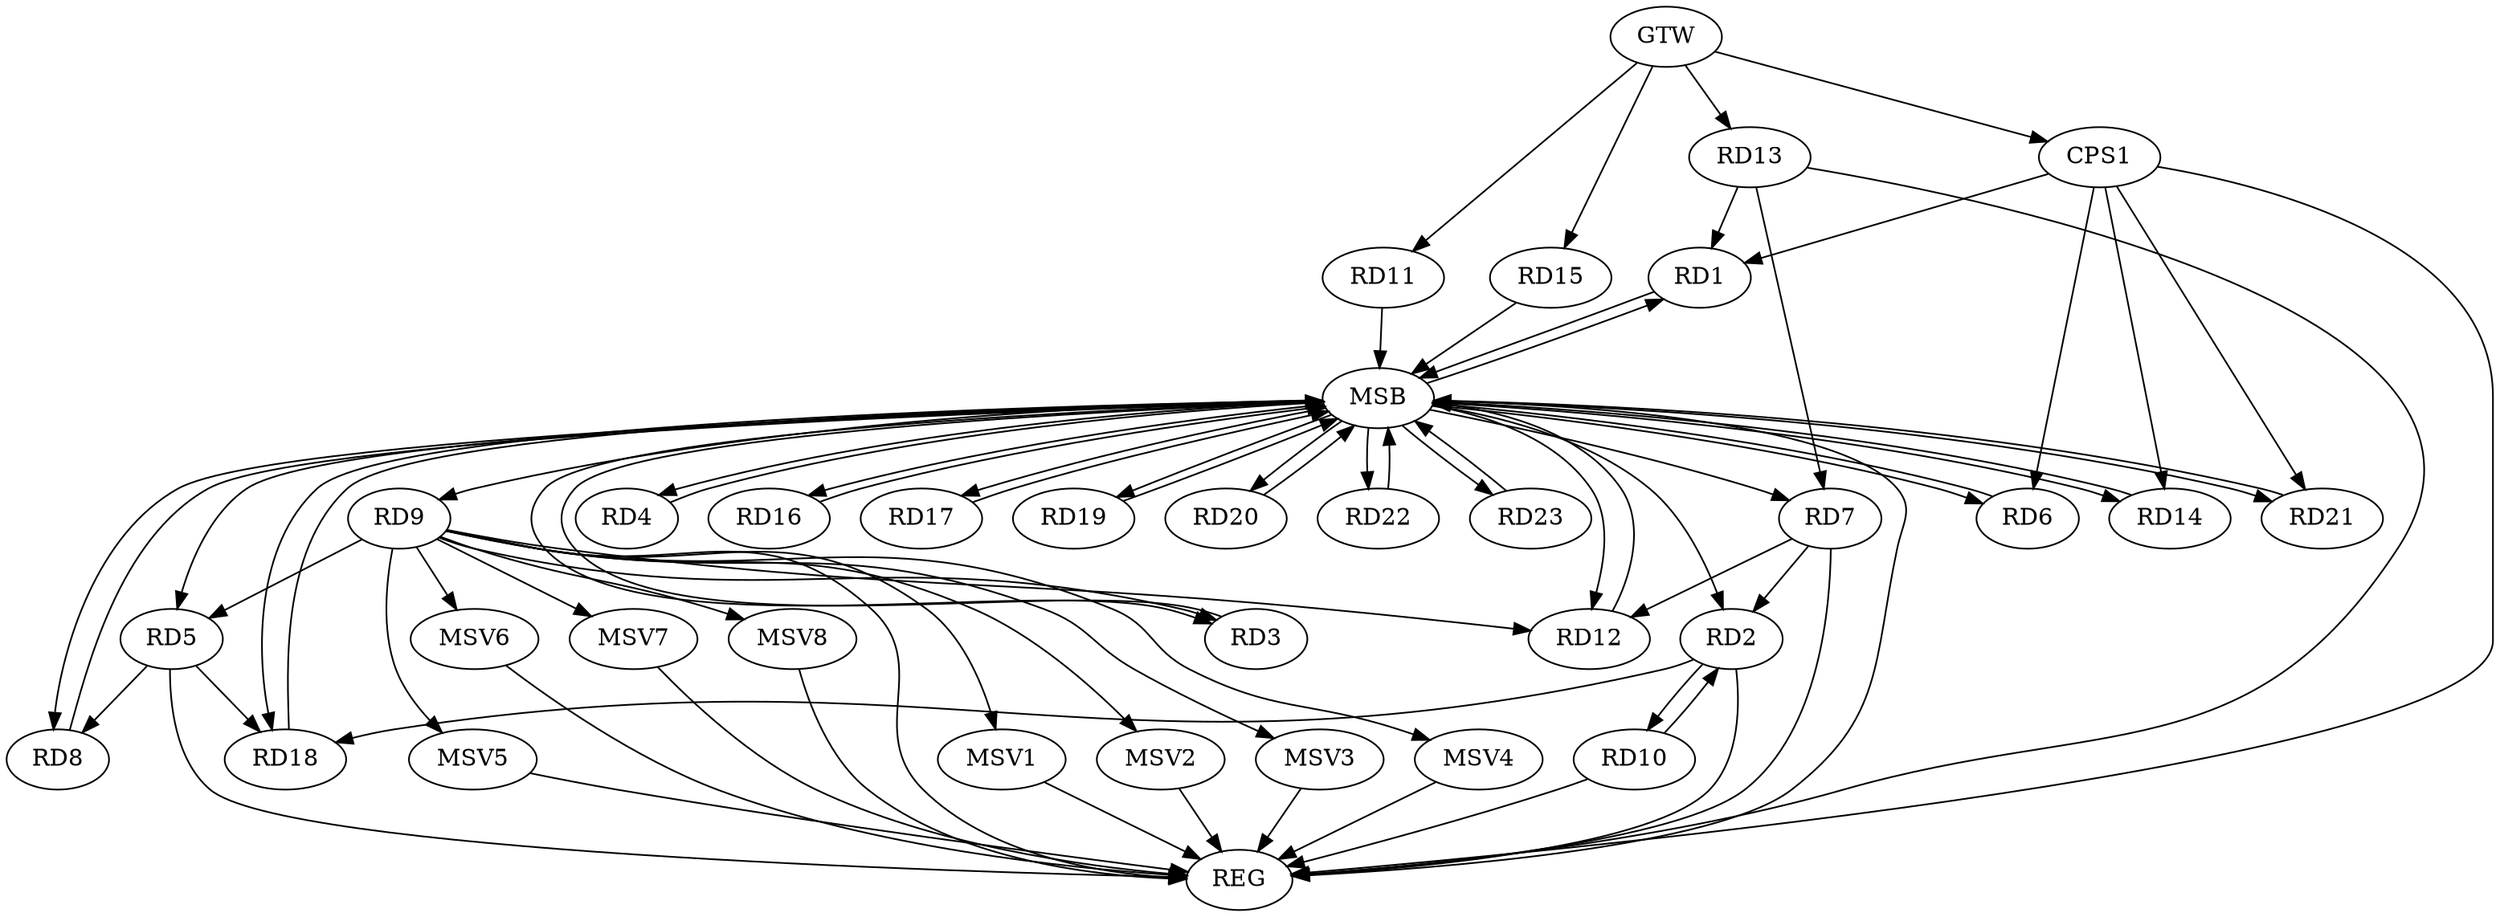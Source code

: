 strict digraph G {
  RD1 [ label="RD1" ];
  RD2 [ label="RD2" ];
  RD3 [ label="RD3" ];
  RD4 [ label="RD4" ];
  RD5 [ label="RD5" ];
  RD6 [ label="RD6" ];
  RD7 [ label="RD7" ];
  RD8 [ label="RD8" ];
  RD9 [ label="RD9" ];
  RD10 [ label="RD10" ];
  RD11 [ label="RD11" ];
  RD12 [ label="RD12" ];
  RD13 [ label="RD13" ];
  RD14 [ label="RD14" ];
  RD15 [ label="RD15" ];
  RD16 [ label="RD16" ];
  RD17 [ label="RD17" ];
  RD18 [ label="RD18" ];
  RD19 [ label="RD19" ];
  RD20 [ label="RD20" ];
  RD21 [ label="RD21" ];
  RD22 [ label="RD22" ];
  RD23 [ label="RD23" ];
  CPS1 [ label="CPS1" ];
  GTW [ label="GTW" ];
  REG [ label="REG" ];
  MSB [ label="MSB" ];
  MSV1 [ label="MSV1" ];
  MSV2 [ label="MSV2" ];
  MSV3 [ label="MSV3" ];
  MSV4 [ label="MSV4" ];
  MSV5 [ label="MSV5" ];
  MSV6 [ label="MSV6" ];
  MSV7 [ label="MSV7" ];
  MSV8 [ label="MSV8" ];
  RD13 -> RD1;
  RD7 -> RD2;
  RD2 -> RD10;
  RD10 -> RD2;
  RD2 -> RD18;
  RD9 -> RD3;
  RD5 -> RD8;
  RD9 -> RD5;
  RD5 -> RD18;
  RD7 -> RD12;
  RD13 -> RD7;
  RD9 -> RD12;
  CPS1 -> RD6;
  CPS1 -> RD21;
  CPS1 -> RD1;
  CPS1 -> RD14;
  GTW -> RD11;
  GTW -> RD13;
  GTW -> RD15;
  GTW -> CPS1;
  RD2 -> REG;
  RD5 -> REG;
  RD7 -> REG;
  RD9 -> REG;
  RD10 -> REG;
  RD13 -> REG;
  CPS1 -> REG;
  RD1 -> MSB;
  MSB -> RD5;
  MSB -> RD12;
  MSB -> RD16;
  MSB -> REG;
  RD3 -> MSB;
  MSB -> RD6;
  MSB -> RD9;
  RD4 -> MSB;
  MSB -> RD1;
  MSB -> RD8;
  RD6 -> MSB;
  RD8 -> MSB;
  MSB -> RD3;
  MSB -> RD7;
  MSB -> RD14;
  RD11 -> MSB;
  MSB -> RD2;
  MSB -> RD4;
  MSB -> RD17;
  RD12 -> MSB;
  MSB -> RD18;
  MSB -> RD19;
  RD14 -> MSB;
  MSB -> RD21;
  RD15 -> MSB;
  RD16 -> MSB;
  MSB -> RD23;
  RD17 -> MSB;
  RD18 -> MSB;
  MSB -> RD22;
  RD19 -> MSB;
  RD20 -> MSB;
  RD21 -> MSB;
  RD22 -> MSB;
  MSB -> RD20;
  RD23 -> MSB;
  RD9 -> MSV1;
  MSV1 -> REG;
  RD9 -> MSV2;
  MSV2 -> REG;
  RD9 -> MSV3;
  MSV3 -> REG;
  RD9 -> MSV4;
  MSV4 -> REG;
  RD9 -> MSV5;
  RD9 -> MSV6;
  MSV5 -> REG;
  MSV6 -> REG;
  RD9 -> MSV7;
  RD9 -> MSV8;
  MSV7 -> REG;
  MSV8 -> REG;
}
